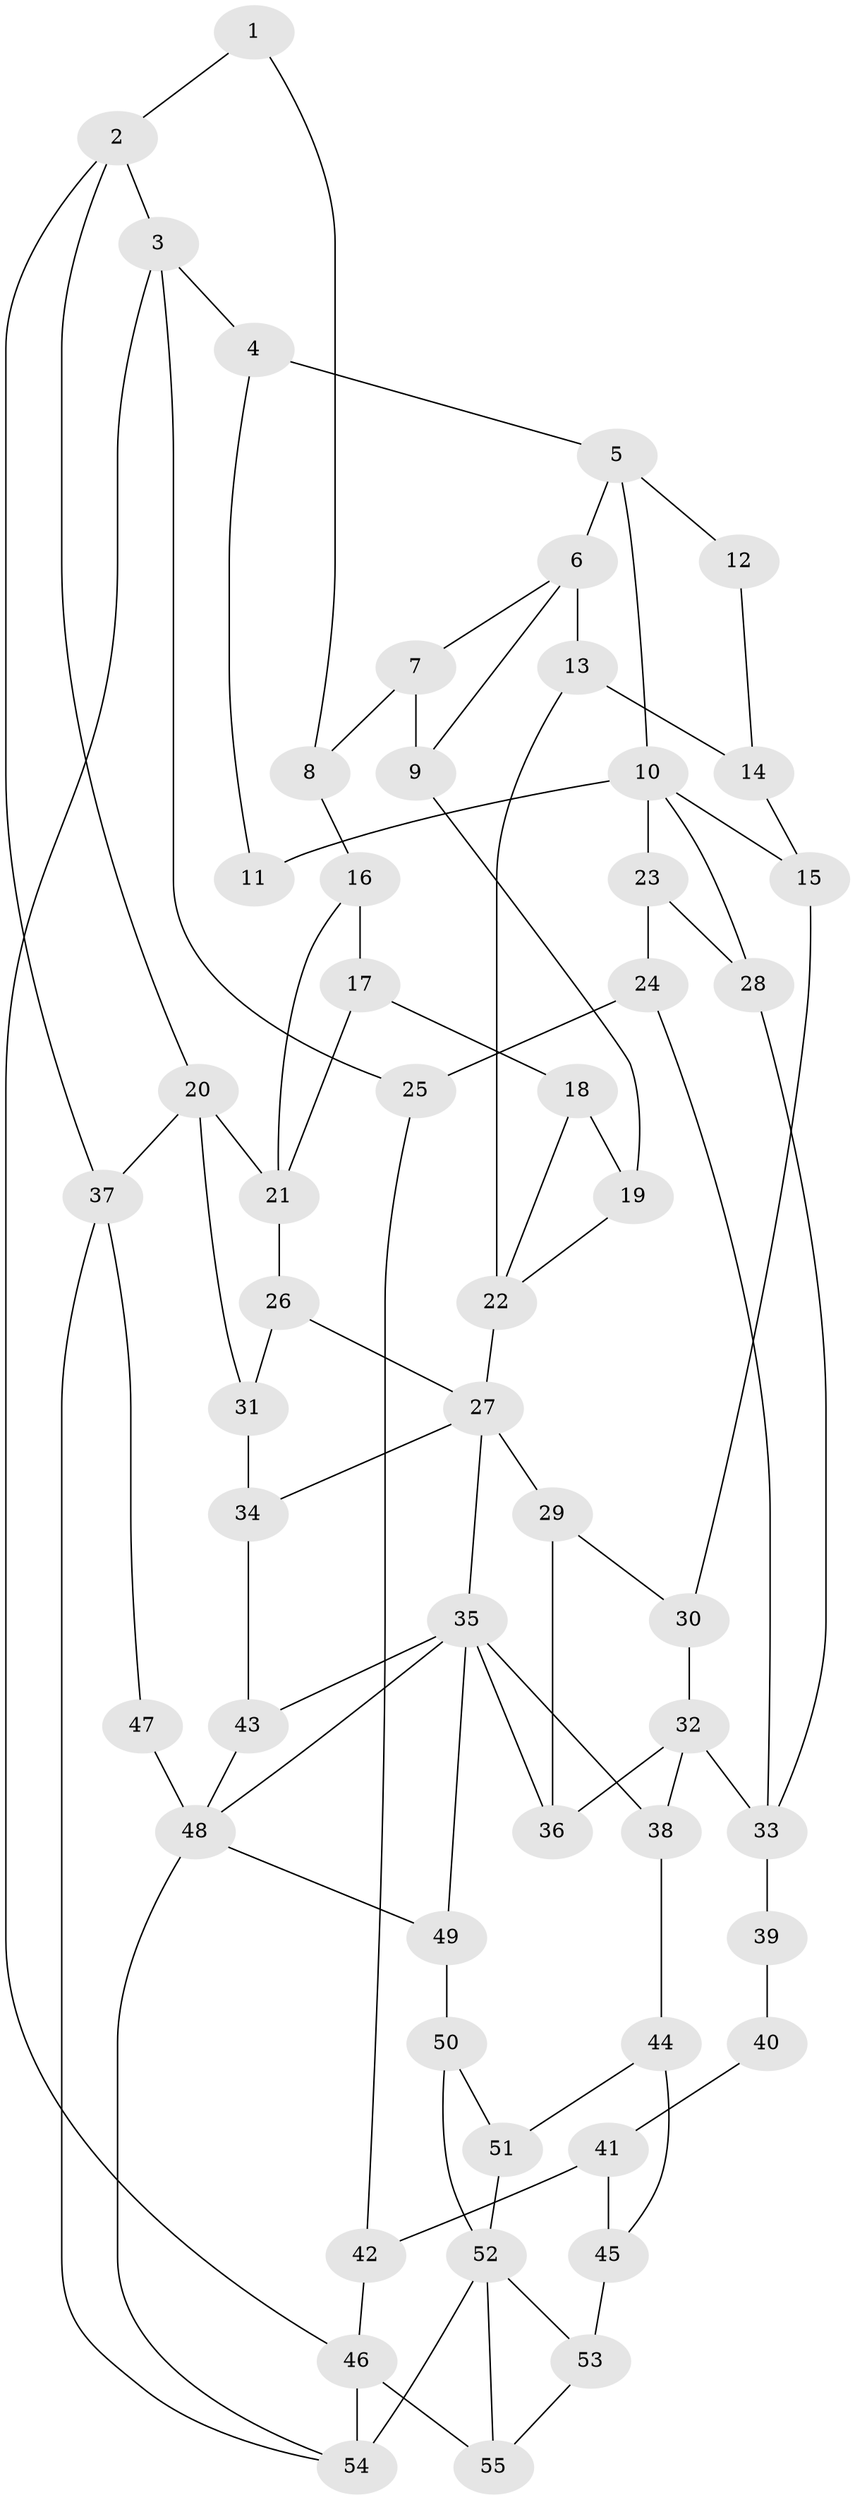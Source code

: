 // original degree distribution, {3: 0.01834862385321101, 5: 0.6238532110091743, 4: 0.1926605504587156, 6: 0.1651376146788991}
// Generated by graph-tools (version 1.1) at 2025/38/03/09/25 02:38:34]
// undirected, 55 vertices, 91 edges
graph export_dot {
graph [start="1"]
  node [color=gray90,style=filled];
  1;
  2;
  3;
  4;
  5;
  6;
  7;
  8;
  9;
  10;
  11;
  12;
  13;
  14;
  15;
  16;
  17;
  18;
  19;
  20;
  21;
  22;
  23;
  24;
  25;
  26;
  27;
  28;
  29;
  30;
  31;
  32;
  33;
  34;
  35;
  36;
  37;
  38;
  39;
  40;
  41;
  42;
  43;
  44;
  45;
  46;
  47;
  48;
  49;
  50;
  51;
  52;
  53;
  54;
  55;
  1 -- 2 [weight=1.0];
  1 -- 8 [weight=1.0];
  2 -- 3 [weight=1.0];
  2 -- 20 [weight=1.0];
  2 -- 37 [weight=1.0];
  3 -- 4 [weight=1.0];
  3 -- 25 [weight=1.0];
  3 -- 46 [weight=1.0];
  4 -- 5 [weight=1.0];
  4 -- 11 [weight=1.0];
  5 -- 6 [weight=2.0];
  5 -- 10 [weight=1.0];
  5 -- 12 [weight=2.0];
  6 -- 7 [weight=1.0];
  6 -- 9 [weight=1.0];
  6 -- 13 [weight=2.0];
  7 -- 8 [weight=1.0];
  7 -- 9 [weight=2.0];
  8 -- 16 [weight=1.0];
  9 -- 19 [weight=1.0];
  10 -- 11 [weight=2.0];
  10 -- 15 [weight=1.0];
  10 -- 23 [weight=1.0];
  10 -- 28 [weight=1.0];
  12 -- 14 [weight=1.0];
  13 -- 14 [weight=1.0];
  13 -- 22 [weight=2.0];
  14 -- 15 [weight=1.0];
  15 -- 30 [weight=1.0];
  16 -- 17 [weight=1.0];
  16 -- 21 [weight=1.0];
  17 -- 18 [weight=1.0];
  17 -- 21 [weight=1.0];
  18 -- 19 [weight=1.0];
  18 -- 22 [weight=1.0];
  19 -- 22 [weight=1.0];
  20 -- 21 [weight=2.0];
  20 -- 31 [weight=2.0];
  20 -- 37 [weight=1.0];
  21 -- 26 [weight=1.0];
  22 -- 27 [weight=2.0];
  23 -- 24 [weight=1.0];
  23 -- 28 [weight=1.0];
  24 -- 25 [weight=1.0];
  24 -- 33 [weight=1.0];
  25 -- 42 [weight=1.0];
  26 -- 27 [weight=1.0];
  26 -- 31 [weight=1.0];
  27 -- 29 [weight=1.0];
  27 -- 34 [weight=1.0];
  27 -- 35 [weight=1.0];
  28 -- 33 [weight=1.0];
  29 -- 30 [weight=1.0];
  29 -- 36 [weight=1.0];
  30 -- 32 [weight=1.0];
  31 -- 34 [weight=2.0];
  32 -- 33 [weight=2.0];
  32 -- 36 [weight=1.0];
  32 -- 38 [weight=2.0];
  33 -- 39 [weight=2.0];
  34 -- 43 [weight=1.0];
  35 -- 36 [weight=1.0];
  35 -- 38 [weight=1.0];
  35 -- 43 [weight=1.0];
  35 -- 48 [weight=1.0];
  35 -- 49 [weight=1.0];
  37 -- 47 [weight=1.0];
  37 -- 54 [weight=1.0];
  38 -- 44 [weight=2.0];
  39 -- 40 [weight=1.0];
  40 -- 41 [weight=2.0];
  41 -- 42 [weight=1.0];
  41 -- 45 [weight=2.0];
  42 -- 46 [weight=1.0];
  43 -- 48 [weight=1.0];
  44 -- 45 [weight=2.0];
  44 -- 51 [weight=1.0];
  45 -- 53 [weight=2.0];
  46 -- 54 [weight=1.0];
  46 -- 55 [weight=1.0];
  47 -- 48 [weight=2.0];
  48 -- 49 [weight=1.0];
  48 -- 54 [weight=1.0];
  49 -- 50 [weight=1.0];
  50 -- 51 [weight=1.0];
  50 -- 52 [weight=1.0];
  51 -- 52 [weight=1.0];
  52 -- 53 [weight=1.0];
  52 -- 54 [weight=2.0];
  52 -- 55 [weight=1.0];
  53 -- 55 [weight=1.0];
}
